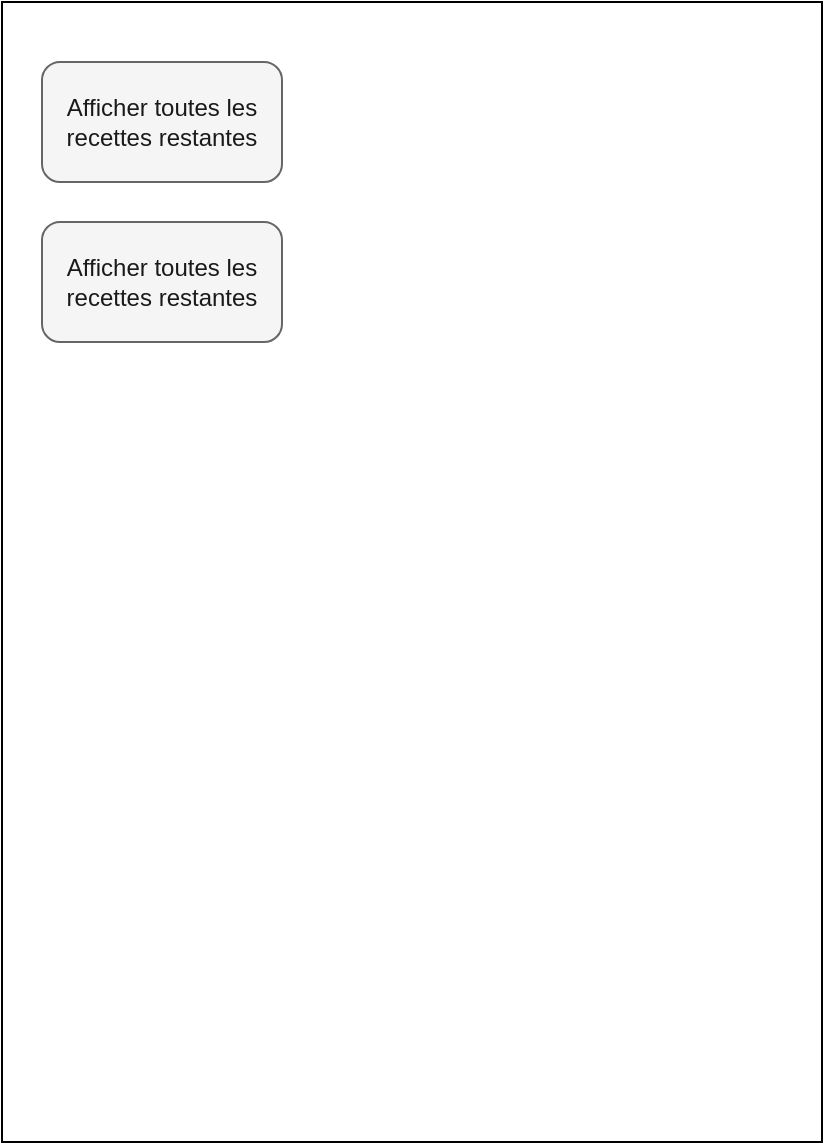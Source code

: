 <mxfile>
    <diagram id="7qmN-pg72UdcE0nIlg7D" name="Page-1">
        <mxGraphModel dx="884" dy="612" grid="1" gridSize="10" guides="1" tooltips="1" connect="1" arrows="1" fold="1" page="1" pageScale="1" pageWidth="827" pageHeight="1169" math="0" shadow="0">
            <root>
                <mxCell id="0"/>
                <mxCell id="1" parent="0"/>
                <mxCell id="27" value="" style="rounded=0;whiteSpace=wrap;html=1;" vertex="1" parent="1">
                    <mxGeometry x="240" y="120" width="410" height="570" as="geometry"/>
                </mxCell>
                <mxCell id="29" value="Afficher toutes les recettes restantes" style="rounded=1;whiteSpace=wrap;html=1;fillColor=#f5f5f5;gradientColor=none;strokeColor=#666666;fontColor=#1A1A1A;" vertex="1" parent="1">
                    <mxGeometry x="260" y="150" width="120" height="60" as="geometry"/>
                </mxCell>
                <mxCell id="30" value="Afficher toutes les recettes restantes" style="rounded=1;whiteSpace=wrap;html=1;fillColor=#f5f5f5;gradientColor=none;strokeColor=#666666;fontColor=#1A1A1A;" vertex="1" parent="1">
                    <mxGeometry x="260" y="230" width="120" height="60" as="geometry"/>
                </mxCell>
            </root>
        </mxGraphModel>
    </diagram>
</mxfile>